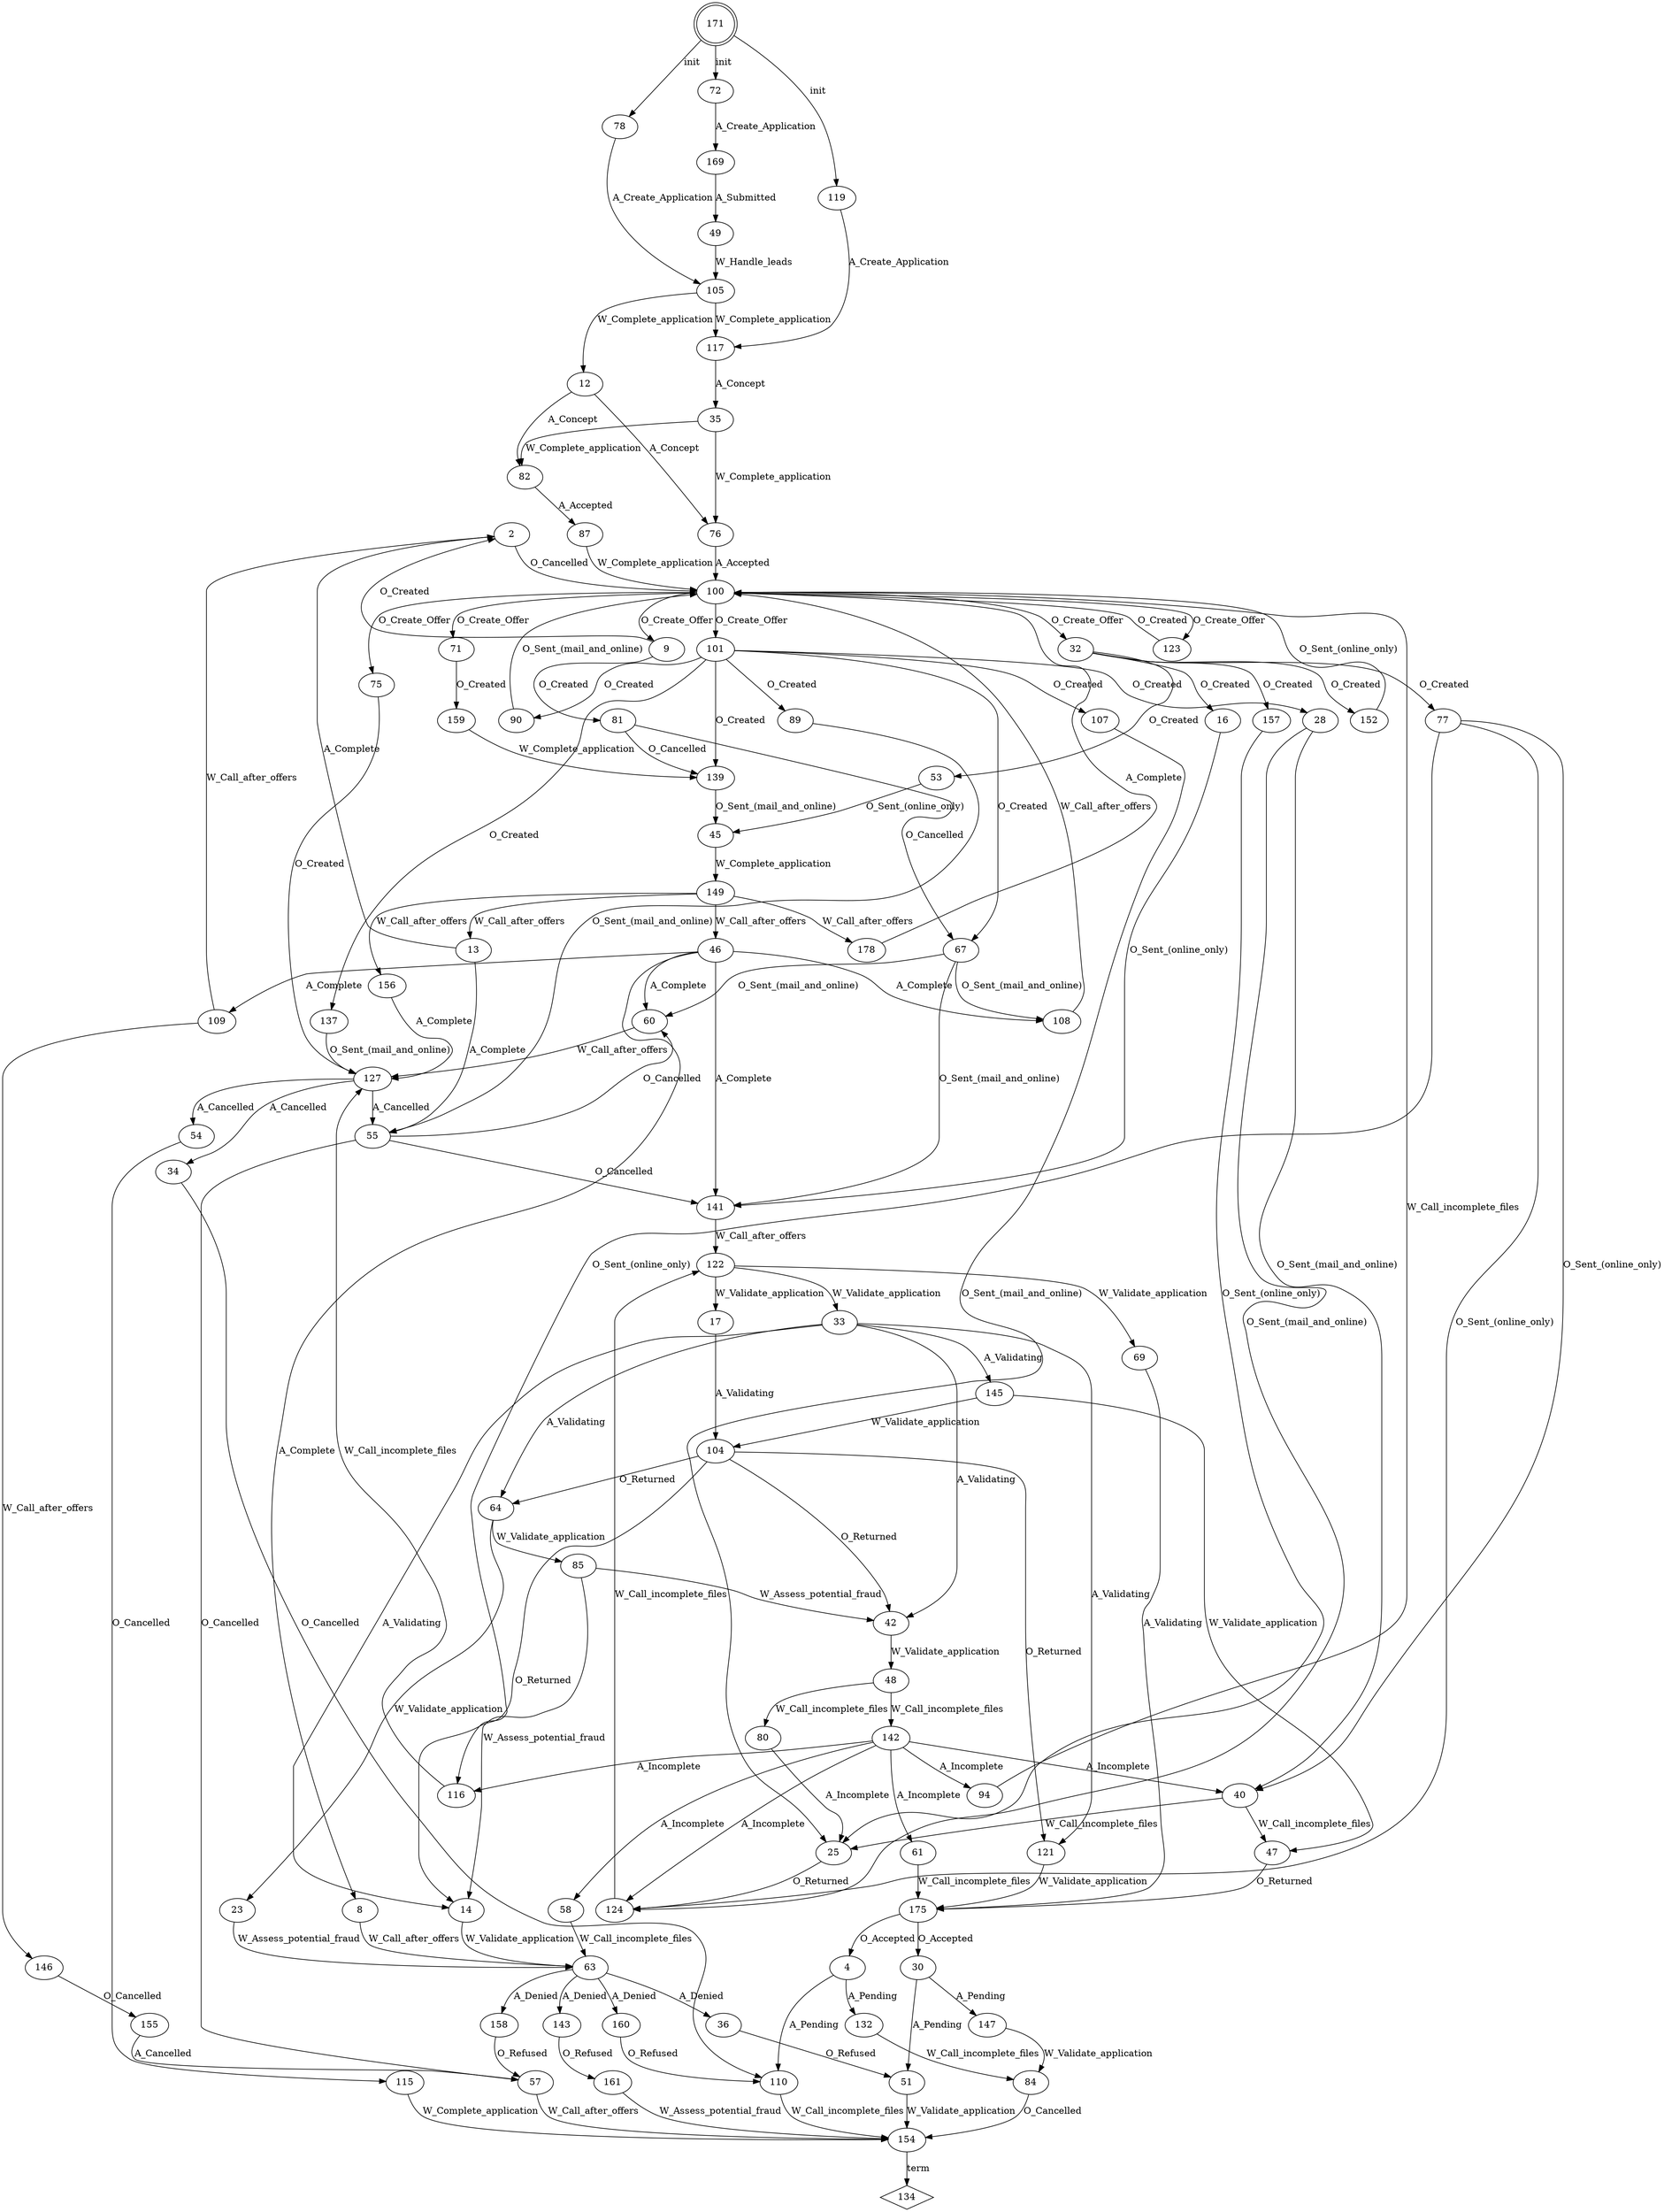 strict digraph  {
2;
4;
8;
9;
12;
13;
14;
16;
17;
23;
25;
28;
30;
32;
33;
34;
35;
36;
40;
42;
45;
46;
47;
48;
49;
51;
53;
54;
55;
57;
58;
60;
61;
63;
64;
67;
69;
71;
72;
75;
76;
77;
78;
80;
81;
82;
84;
85;
87;
89;
90;
94;
100;
101;
104;
105;
107;
108;
109;
110;
115;
116;
117;
119;
121;
122;
123;
124;
127;
132;
134 [shape=diamond];
137;
139;
141;
142;
143;
145;
146;
147;
149;
152;
154;
155;
156;
157;
158;
159;
160;
161;
169;
171 [shape=doublecircle];
175;
178;
2 -> 100  [label=O_Cancelled, weight=688];
4 -> 110  [label=A_Pending, weight=3511];
4 -> 132  [label=A_Pending, weight=1423];
8 -> 63  [label=W_Call_after_offers, weight=84];
9 -> 2  [label=O_Created, weight=308];
9 -> 81  [label=O_Created, weight=330];
12 -> 82  [label=A_Concept, weight=391];
12 -> 76  [label=A_Concept, weight=8840];
13 -> 2  [label=A_Complete, weight=123];
13 -> 55  [label=A_Complete, weight=149];
14 -> 63  [label=W_Validate_application, weight=3252];
16 -> 141  [label="O_Sent_(online_only)", weight=247];
17 -> 104  [label=A_Validating, weight=20658];
23 -> 63  [label=W_Assess_potential_fraud, weight=102];
25 -> 124  [label=O_Returned, weight=1448];
28 -> 40  [label="O_Sent_(mail_and_online)", weight=150];
28 -> 124  [label="O_Sent_(mail_and_online)", weight=514];
30 -> 51  [label=A_Pending, weight=9279];
30 -> 147  [label=A_Pending, weight=3012];
32 -> 16  [label=O_Created, weight=295];
32 -> 152  [label=O_Created, weight=87];
32 -> 77  [label=O_Created, weight=849];
32 -> 53  [label=O_Created, weight=433];
32 -> 157  [label=O_Created, weight=119];
33 -> 121  [label=A_Validating, weight=6937];
33 -> 145  [label=A_Validating, weight=870];
33 -> 42  [label=A_Validating, weight=8882];
33 -> 64  [label=A_Validating, weight=74];
33 -> 14  [label=A_Validating, weight=1069];
34 -> 110  [label=O_Cancelled, weight=882];
35 -> 82  [label=W_Complete_application, weight=1147];
35 -> 76  [label=W_Complete_application, weight=21098];
36 -> 51  [label=O_Refused, weight=3288];
40 -> 47  [label=W_Call_incomplete_files, weight=112];
40 -> 25  [label=W_Call_incomplete_files, weight=607];
42 -> 48  [label=W_Validate_application, weight=23052];
45 -> 149  [label=W_Complete_application, weight=31362];
46 -> 141  [label=A_Complete, weight=18513];
46 -> 60  [label=A_Complete, weight=7960];
46 -> 108  [label=A_Complete, weight=3609];
46 -> 109  [label=A_Complete, weight=182];
46 -> 8  [label=A_Complete, weight=79];
47 -> 175  [label=O_Returned, weight=483];
48 -> 142  [label=W_Call_incomplete_files, weight=22277];
48 -> 80  [label=W_Call_incomplete_files, weight=746];
49 -> 105  [label=W_Handle_leads, weight=20423];
51 -> 154  [label=W_Validate_application, weight=12662];
53 -> 45  [label="O_Sent_(online_only)", weight=450];
54 -> 115  [label=O_Cancelled, weight=94];
55 -> 141  [label=O_Cancelled, weight=320];
55 -> 60  [label=O_Cancelled, weight=81];
55 -> 57  [label=O_Cancelled, weight=9204];
57 -> 154  [label=W_Call_after_offers, weight=9457];
58 -> 63  [label=W_Call_incomplete_files, weight=185];
60 -> 127  [label=W_Call_after_offers, weight=8529];
61 -> 175  [label=W_Call_incomplete_files, weight=4783];
63 -> 143  [label=A_Denied, weight=102];
63 -> 36  [label=A_Denied, weight=3289];
63 -> 160  [label=A_Denied, weight=195];
63 -> 158  [label=A_Denied, weight=109];
64 -> 23  [label=W_Validate_application, weight=82];
64 -> 85  [label=W_Validate_application, weight=166];
67 -> 141  [label="O_Sent_(mail_and_online)", weight=2736];
67 -> 60  [label="O_Sent_(mail_and_online)", weight=443];
67 -> 108  [label="O_Sent_(mail_and_online)", weight=247];
69 -> 175  [label=A_Validating, weight=198];
71 -> 159  [label=O_Created, weight=590];
72 -> 169  [label=A_Create_Application, weight=20423];
75 -> 127  [label=O_Created, weight=79];
76 -> 100  [label=A_Accepted, weight=29966];
77 -> 40  [label="O_Sent_(online_only)", weight=147];
77 -> 124  [label="O_Sent_(online_only)", weight=605];
77 -> 116  [label="O_Sent_(online_only)", weight=57];
78 -> 105  [label=A_Create_Application, weight=7697];
80 -> 25  [label=A_Incomplete, weight=745];
81 -> 67  [label=O_Cancelled, weight=132];
81 -> 139  [label=O_Cancelled, weight=179];
82 -> 87  [label=A_Accepted, weight=1533];
84 -> 154  [label=O_Cancelled, weight=4436];
85 -> 42  [label=W_Assess_potential_fraud, weight=91];
85 -> 14  [label=W_Assess_potential_fraud, weight=50];
87 -> 100  [label=W_Complete_application, weight=1575];
89 -> 55  [label="O_Sent_(mail_and_online)", weight=272];
90 -> 100  [label="O_Sent_(mail_and_online)", weight=406];
94 -> 100  [label=W_Call_incomplete_files, weight=1819];
100 -> 71  [label=O_Create_Offer, weight=722];
100 -> 101  [label=O_Create_Offer, weight=35604];
100 -> 123  [label=O_Create_Offer, weight=3887];
100 -> 75  [label=O_Create_Offer, weight=79];
100 -> 9  [label=O_Create_Offer, weight=704];
100 -> 32  [label=O_Create_Offer, weight=1895];
101 -> 28  [label=O_Created, weight=738];
101 -> 107  [label=O_Created, weight=99];
101 -> 89  [label=O_Created, weight=360];
101 -> 90  [label=O_Created, weight=396];
101 -> 137  [label=O_Created, weight=539];
101 -> 67  [label=O_Created, weight=3270];
101 -> 139  [label=O_Created, weight=30135];
104 -> 121  [label=O_Returned, weight=4784];
104 -> 42  [label=O_Returned, weight=13992];
104 -> 64  [label=O_Returned, weight=167];
104 -> 14  [label=O_Returned, weight=2130];
105 -> 12  [label=W_Complete_application, weight=9231];
105 -> 117  [label=W_Complete_application, weight=18875];
107 -> 25  [label="O_Sent_(mail_and_online)", weight=84];
108 -> 100  [label=W_Call_after_offers, weight=3931];
109 -> 2  [label=W_Call_after_offers, weight=102];
109 -> 146  [label=W_Call_after_offers, weight=80];
110 -> 154  [label=W_Call_incomplete_files, weight=4676];
115 -> 154  [label=W_Complete_application, weight=144];
116 -> 127  [label=W_Call_incomplete_files, weight=869];
117 -> 35  [label=A_Concept, weight=22237];
119 -> 117  [label=A_Create_Application, weight=3389];
121 -> 175  [label=W_Validate_application, weight=11738];
122 -> 17  [label=W_Validate_application, weight=20673];
122 -> 33  [label=W_Validate_application, weight=17925];
122 -> 69  [label=W_Validate_application, weight=198];
123 -> 100  [label=O_Created, weight=3887];
124 -> 122  [label=W_Call_incomplete_files, weight=16929];
127 -> 55  [label=A_Cancelled, weight=9205];
127 -> 54  [label=A_Cancelled, weight=96];
127 -> 34  [label=A_Cancelled, weight=882];
132 -> 84  [label=W_Call_incomplete_files, weight=1423];
137 -> 127  [label="O_Sent_(mail_and_online)", weight=546];
139 -> 45  [label="O_Sent_(mail_and_online)", weight=30912];
141 -> 122  [label=W_Call_after_offers, weight=21880];
142 -> 58  [label=A_Incomplete, weight=178];
142 -> 40  [label=A_Incomplete, weight=422];
142 -> 61  [label=A_Incomplete, weight=4761];
142 -> 124  [label=A_Incomplete, weight=14324];
142 -> 94  [label=A_Incomplete, weight=1701];
142 -> 116  [label=A_Incomplete, weight=737];
143 -> 161  [label=O_Refused, weight=102];
145 -> 104  [label=W_Validate_application, weight=559];
145 -> 47  [label=W_Validate_application, weight=340];
146 -> 155  [label=O_Cancelled, weight=93];
147 -> 84  [label=W_Validate_application, weight=3011];
149 -> 46  [label=W_Call_after_offers, weight=30396];
149 -> 156  [label=W_Call_after_offers, weight=57];
149 -> 178  [label=W_Call_after_offers, weight=521];
149 -> 13  [label=W_Call_after_offers, weight=287];
152 -> 100  [label="O_Sent_(online_only)", weight=88];
154 -> 134  [label=term, weight=31509];
155 -> 57  [label=A_Cancelled, weight=103];
156 -> 127  [label=A_Complete, weight=57];
157 -> 25  [label="O_Sent_(online_only)", weight=98];
158 -> 57  [label=O_Refused, weight=109];
159 -> 139  [label=W_Complete_application, weight=596];
160 -> 110  [label=O_Refused, weight=194];
161 -> 154  [label=W_Assess_potential_fraud, weight=102];
169 -> 49  [label=A_Submitted, weight=20401];
171 -> 119  [label=init, weight=3389];
171 -> 78  [label=init, weight=7697];
171 -> 72  [label=init, weight=20423];
175 -> 4  [label=O_Accepted, weight=4935];
175 -> 30  [label=O_Accepted, weight=12291];
178 -> 100  [label=A_Complete, weight=521];
}
